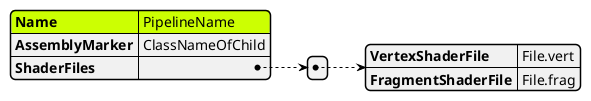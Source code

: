 @startjson
#highlight "Name"
{
    "Name":"PipelineName",
    "AssemblyMarker": "ClassNameOfChild",
    "ShaderFiles":[
        {
            "VertexShaderFile": "File.vert",
            "FragmentShaderFile": "File.frag"
        }
    ]
}
@endjson